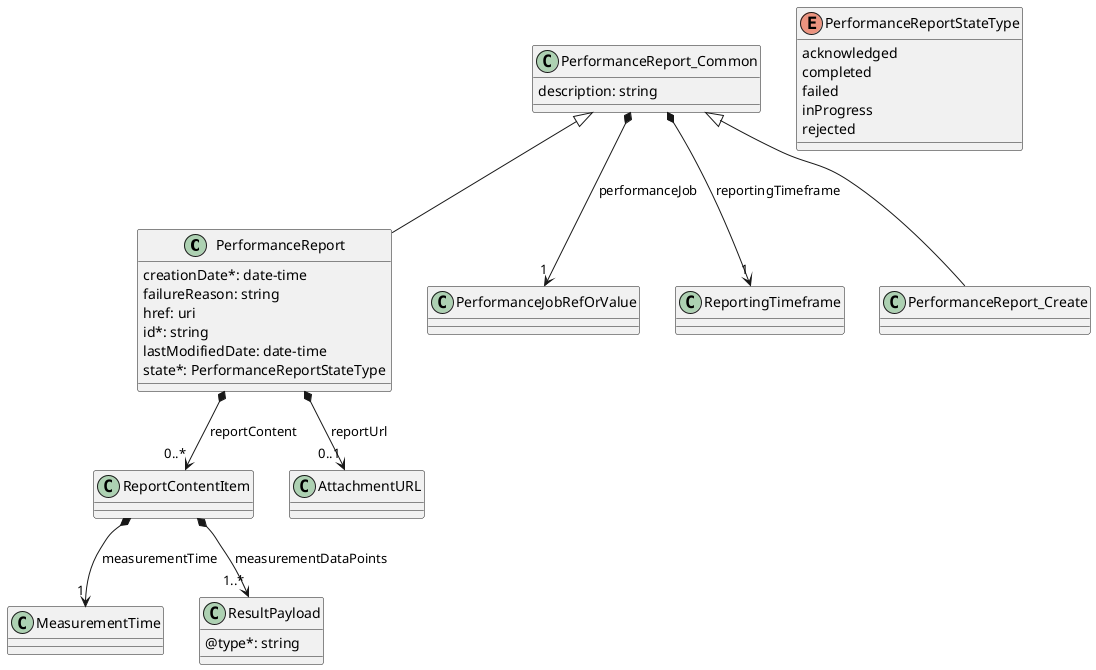 @startuml performanceReportModel

class PerformanceReport {

    creationDate*: date-time
    failureReason: string
    href: uri
    id*: string
    lastModifiedDate: date-time
    state*: PerformanceReportStateType
}
PerformanceReport_Common <|-- PerformanceReport


PerformanceReport *-->"0..*" ReportContentItem : reportContent
PerformanceReport *-->"0..1" AttachmentURL : reportUrl

class PerformanceReport_Common {

    description: string
}

PerformanceReport_Common *-->"1" PerformanceJobRefOrValue : performanceJob
PerformanceReport_Common *-->"1" ReportingTimeframe : reportingTimeframe

class PerformanceReport_Create {

}

PerformanceReport_Common <|-- PerformanceReport_Create


enum PerformanceReportStateType {
    acknowledged
    completed
    failed
    inProgress
    rejected
}

class ReportContentItem {

}

ReportContentItem *-->"1" MeasurementTime : measurementTime
ReportContentItem *-->"1..*" ResultPayload : measurementDataPoints

class ResultPayload {

    @type*: string
}


@enduml